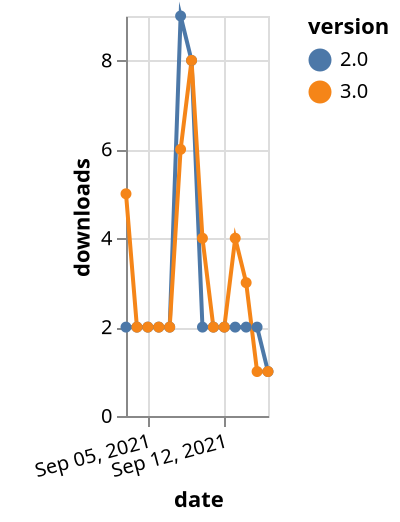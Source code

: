 {"$schema": "https://vega.github.io/schema/vega-lite/v5.json", "description": "A simple bar chart with embedded data.", "data": {"values": [{"date": "2021-09-03", "total": 6352, "delta": 2, "version": "2.0"}, {"date": "2021-09-04", "total": 6354, "delta": 2, "version": "2.0"}, {"date": "2021-09-05", "total": 6356, "delta": 2, "version": "2.0"}, {"date": "2021-09-06", "total": 6358, "delta": 2, "version": "2.0"}, {"date": "2021-09-07", "total": 6360, "delta": 2, "version": "2.0"}, {"date": "2021-09-08", "total": 6369, "delta": 9, "version": "2.0"}, {"date": "2021-09-09", "total": 6377, "delta": 8, "version": "2.0"}, {"date": "2021-09-10", "total": 6379, "delta": 2, "version": "2.0"}, {"date": "2021-09-11", "total": 6381, "delta": 2, "version": "2.0"}, {"date": "2021-09-12", "total": 6383, "delta": 2, "version": "2.0"}, {"date": "2021-09-13", "total": 6385, "delta": 2, "version": "2.0"}, {"date": "2021-09-14", "total": 6387, "delta": 2, "version": "2.0"}, {"date": "2021-09-15", "total": 6389, "delta": 2, "version": "2.0"}, {"date": "2021-09-16", "total": 6390, "delta": 1, "version": "2.0"}, {"date": "2021-09-03", "total": 2309, "delta": 5, "version": "3.0"}, {"date": "2021-09-04", "total": 2311, "delta": 2, "version": "3.0"}, {"date": "2021-09-05", "total": 2313, "delta": 2, "version": "3.0"}, {"date": "2021-09-06", "total": 2315, "delta": 2, "version": "3.0"}, {"date": "2021-09-07", "total": 2317, "delta": 2, "version": "3.0"}, {"date": "2021-09-08", "total": 2323, "delta": 6, "version": "3.0"}, {"date": "2021-09-09", "total": 2331, "delta": 8, "version": "3.0"}, {"date": "2021-09-10", "total": 2335, "delta": 4, "version": "3.0"}, {"date": "2021-09-11", "total": 2337, "delta": 2, "version": "3.0"}, {"date": "2021-09-12", "total": 2339, "delta": 2, "version": "3.0"}, {"date": "2021-09-13", "total": 2343, "delta": 4, "version": "3.0"}, {"date": "2021-09-14", "total": 2346, "delta": 3, "version": "3.0"}, {"date": "2021-09-15", "total": 2347, "delta": 1, "version": "3.0"}, {"date": "2021-09-16", "total": 2348, "delta": 1, "version": "3.0"}]}, "width": "container", "mark": {"type": "line", "point": {"filled": true}}, "encoding": {"x": {"field": "date", "type": "temporal", "timeUnit": "yearmonthdate", "title": "date", "axis": {"labelAngle": -15}}, "y": {"field": "delta", "type": "quantitative", "title": "downloads"}, "color": {"field": "version", "type": "nominal"}, "tooltip": {"field": "delta"}}}